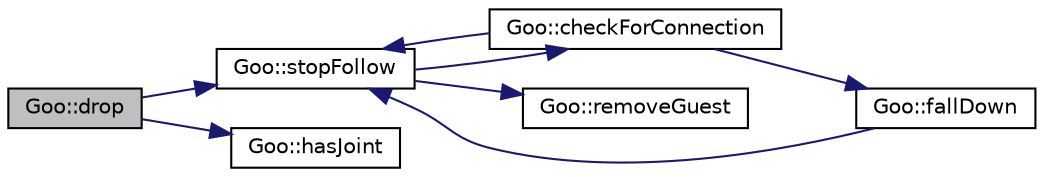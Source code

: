 digraph G
{
  edge [fontname="Helvetica",fontsize="10",labelfontname="Helvetica",labelfontsize="10"];
  node [fontname="Helvetica",fontsize="10",shape=record];
  rankdir="LR";
  Node1 [label="Goo::drop",height=0.2,width=0.4,color="black", fillcolor="grey75", style="filled" fontcolor="black"];
  Node1 -> Node2 [color="midnightblue",fontsize="10",style="solid",fontname="Helvetica"];
  Node2 [label="Goo::stopFollow",height=0.2,width=0.4,color="black", fillcolor="white", style="filled",URL="$d5/d5d/classGoo.html#a83a93e67d95635456f9bf4bcfb1ccf32"];
  Node2 -> Node3 [color="midnightblue",fontsize="10",style="solid",fontname="Helvetica"];
  Node3 [label="Goo::checkForConnection",height=0.2,width=0.4,color="black", fillcolor="white", style="filled",URL="$d5/d5d/classGoo.html#abfc4ee3aa7503c26f1bd4e2024f666e4"];
  Node3 -> Node2 [color="midnightblue",fontsize="10",style="solid",fontname="Helvetica"];
  Node3 -> Node4 [color="midnightblue",fontsize="10",style="solid",fontname="Helvetica"];
  Node4 [label="Goo::fallDown",height=0.2,width=0.4,color="black", fillcolor="white", style="filled",URL="$d5/d5d/classGoo.html#aefb4ce872af2583c479f2b41d9b494ab"];
  Node4 -> Node2 [color="midnightblue",fontsize="10",style="solid",fontname="Helvetica"];
  Node2 -> Node5 [color="midnightblue",fontsize="10",style="solid",fontname="Helvetica"];
  Node5 [label="Goo::removeGuest",height=0.2,width=0.4,color="black", fillcolor="white", style="filled",URL="$d5/d5d/classGoo.html#a048114698e7a5f9912bfc09f19470264"];
  Node1 -> Node6 [color="midnightblue",fontsize="10",style="solid",fontname="Helvetica"];
  Node6 [label="Goo::hasJoint",height=0.2,width=0.4,color="black", fillcolor="white", style="filled",URL="$d5/d5d/classGoo.html#ae809f97fb4c0c7f58a63cbed66f0ba5c"];
}
